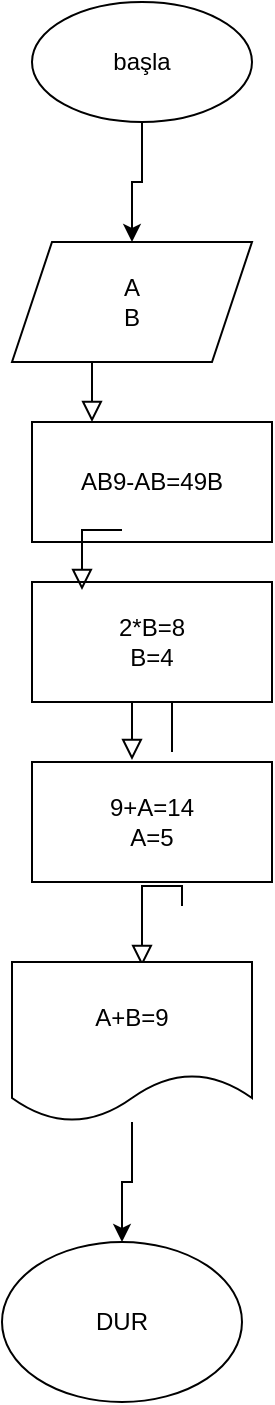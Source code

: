 <mxfile version="13.9.9" type="device"><diagram id="C5RBs43oDa-KdzZeNtuy" name="Page-1"><mxGraphModel dx="852" dy="494" grid="1" gridSize="10" guides="1" tooltips="1" connect="1" arrows="1" fold="1" page="1" pageScale="1" pageWidth="827" pageHeight="1169" math="0" shadow="0"><root><mxCell id="WIyWlLk6GJQsqaUBKTNV-0"/><mxCell id="WIyWlLk6GJQsqaUBKTNV-1" parent="WIyWlLk6GJQsqaUBKTNV-0"/><mxCell id="m49BfBrptFCtEuBahfqg-0" value="" style="edgeStyle=orthogonalEdgeStyle;rounded=0;orthogonalLoop=1;jettySize=auto;html=1;" edge="1" parent="WIyWlLk6GJQsqaUBKTNV-1" source="j8O5I0-Bg29_INaIR64u-0" target="j8O5I0-Bg29_INaIR64u-9"><mxGeometry relative="1" as="geometry"/></mxCell><mxCell id="j8O5I0-Bg29_INaIR64u-0" value="başla" style="ellipse;whiteSpace=wrap;html=1;" parent="WIyWlLk6GJQsqaUBKTNV-1" vertex="1"><mxGeometry x="165" y="50" width="110" height="60" as="geometry"/></mxCell><mxCell id="j8O5I0-Bg29_INaIR64u-4" value="AB9-AB=49B" style="rounded=0;whiteSpace=wrap;html=1;" parent="WIyWlLk6GJQsqaUBKTNV-1" vertex="1"><mxGeometry x="165" y="260" width="120" height="60" as="geometry"/></mxCell><mxCell id="j8O5I0-Bg29_INaIR64u-5" value="2*B=8&lt;br&gt;B=4" style="rounded=0;whiteSpace=wrap;html=1;" parent="WIyWlLk6GJQsqaUBKTNV-1" vertex="1"><mxGeometry x="165" y="340" width="120" height="60" as="geometry"/></mxCell><mxCell id="j8O5I0-Bg29_INaIR64u-7" value="9+A=14&lt;br&gt;A=5" style="rounded=0;whiteSpace=wrap;html=1;" parent="WIyWlLk6GJQsqaUBKTNV-1" vertex="1"><mxGeometry x="165" y="430" width="120" height="60" as="geometry"/></mxCell><mxCell id="j8O5I0-Bg29_INaIR64u-9" value="A&lt;br&gt;B" style="shape=parallelogram;perimeter=parallelogramPerimeter;whiteSpace=wrap;html=1;fixedSize=1;" parent="WIyWlLk6GJQsqaUBKTNV-1" vertex="1"><mxGeometry x="155" y="170" width="120" height="60" as="geometry"/></mxCell><mxCell id="j8O5I0-Bg29_INaIR64u-17" value="" style="rounded=0;html=1;jettySize=auto;orthogonalLoop=1;fontSize=11;endArrow=block;endFill=0;endSize=8;strokeWidth=1;shadow=0;labelBackgroundColor=none;edgeStyle=orthogonalEdgeStyle;entryX=0.25;entryY=0;entryDx=0;entryDy=0;exitX=0.5;exitY=1;exitDx=0;exitDy=0;" parent="WIyWlLk6GJQsqaUBKTNV-1" source="j8O5I0-Bg29_INaIR64u-9" target="j8O5I0-Bg29_INaIR64u-4" edge="1"><mxGeometry relative="1" as="geometry"><mxPoint x="220" y="250" as="sourcePoint"/><mxPoint x="190" y="290" as="targetPoint"/></mxGeometry></mxCell><mxCell id="j8O5I0-Bg29_INaIR64u-18" value="" style="rounded=0;html=1;jettySize=auto;orthogonalLoop=1;fontSize=11;endArrow=block;endFill=0;endSize=8;strokeWidth=1;shadow=0;labelBackgroundColor=none;edgeStyle=orthogonalEdgeStyle;entryX=0.25;entryY=0;entryDx=0;entryDy=0;exitX=0.5;exitY=1;exitDx=0;exitDy=0;" parent="WIyWlLk6GJQsqaUBKTNV-1" edge="1"><mxGeometry relative="1" as="geometry"><mxPoint x="210" y="314" as="sourcePoint"/><mxPoint x="190" y="344" as="targetPoint"/></mxGeometry></mxCell><mxCell id="j8O5I0-Bg29_INaIR64u-19" value="" style="rounded=0;html=1;jettySize=auto;orthogonalLoop=1;fontSize=11;endArrow=block;endFill=0;endSize=8;strokeWidth=1;shadow=0;labelBackgroundColor=none;edgeStyle=orthogonalEdgeStyle;exitX=0.5;exitY=1;exitDx=0;exitDy=0;" parent="WIyWlLk6GJQsqaUBKTNV-1" edge="1"><mxGeometry relative="1" as="geometry"><mxPoint x="235" y="425" as="sourcePoint"/><mxPoint x="215" y="429" as="targetPoint"/><Array as="points"><mxPoint x="235" y="400"/><mxPoint x="215" y="400"/></Array></mxGeometry></mxCell><mxCell id="j8O5I0-Bg29_INaIR64u-20" value="" style="rounded=0;html=1;jettySize=auto;orthogonalLoop=1;fontSize=11;endArrow=block;endFill=0;endSize=8;strokeWidth=1;shadow=0;labelBackgroundColor=none;edgeStyle=orthogonalEdgeStyle;entryX=0.25;entryY=0;entryDx=0;entryDy=0;exitX=0.5;exitY=1;exitDx=0;exitDy=0;" parent="WIyWlLk6GJQsqaUBKTNV-1" edge="1"><mxGeometry relative="1" as="geometry"><mxPoint x="240" y="502" as="sourcePoint"/><mxPoint x="220" y="532" as="targetPoint"/><Array as="points"><mxPoint x="240" y="492"/><mxPoint x="220" y="492"/></Array></mxGeometry></mxCell><mxCell id="m49BfBrptFCtEuBahfqg-1" value="" style="edgeStyle=orthogonalEdgeStyle;rounded=0;orthogonalLoop=1;jettySize=auto;html=1;" edge="1" parent="WIyWlLk6GJQsqaUBKTNV-1" source="j8O5I0-Bg29_INaIR64u-21" target="j8O5I0-Bg29_INaIR64u-22"><mxGeometry relative="1" as="geometry"/></mxCell><mxCell id="j8O5I0-Bg29_INaIR64u-21" value="A+B=9" style="shape=document;whiteSpace=wrap;html=1;boundedLbl=1;" parent="WIyWlLk6GJQsqaUBKTNV-1" vertex="1"><mxGeometry x="155" y="530" width="120" height="80" as="geometry"/></mxCell><mxCell id="j8O5I0-Bg29_INaIR64u-22" value="DUR" style="ellipse;whiteSpace=wrap;html=1;" parent="WIyWlLk6GJQsqaUBKTNV-1" vertex="1"><mxGeometry x="150" y="670" width="120" height="80" as="geometry"/></mxCell></root></mxGraphModel></diagram></mxfile>